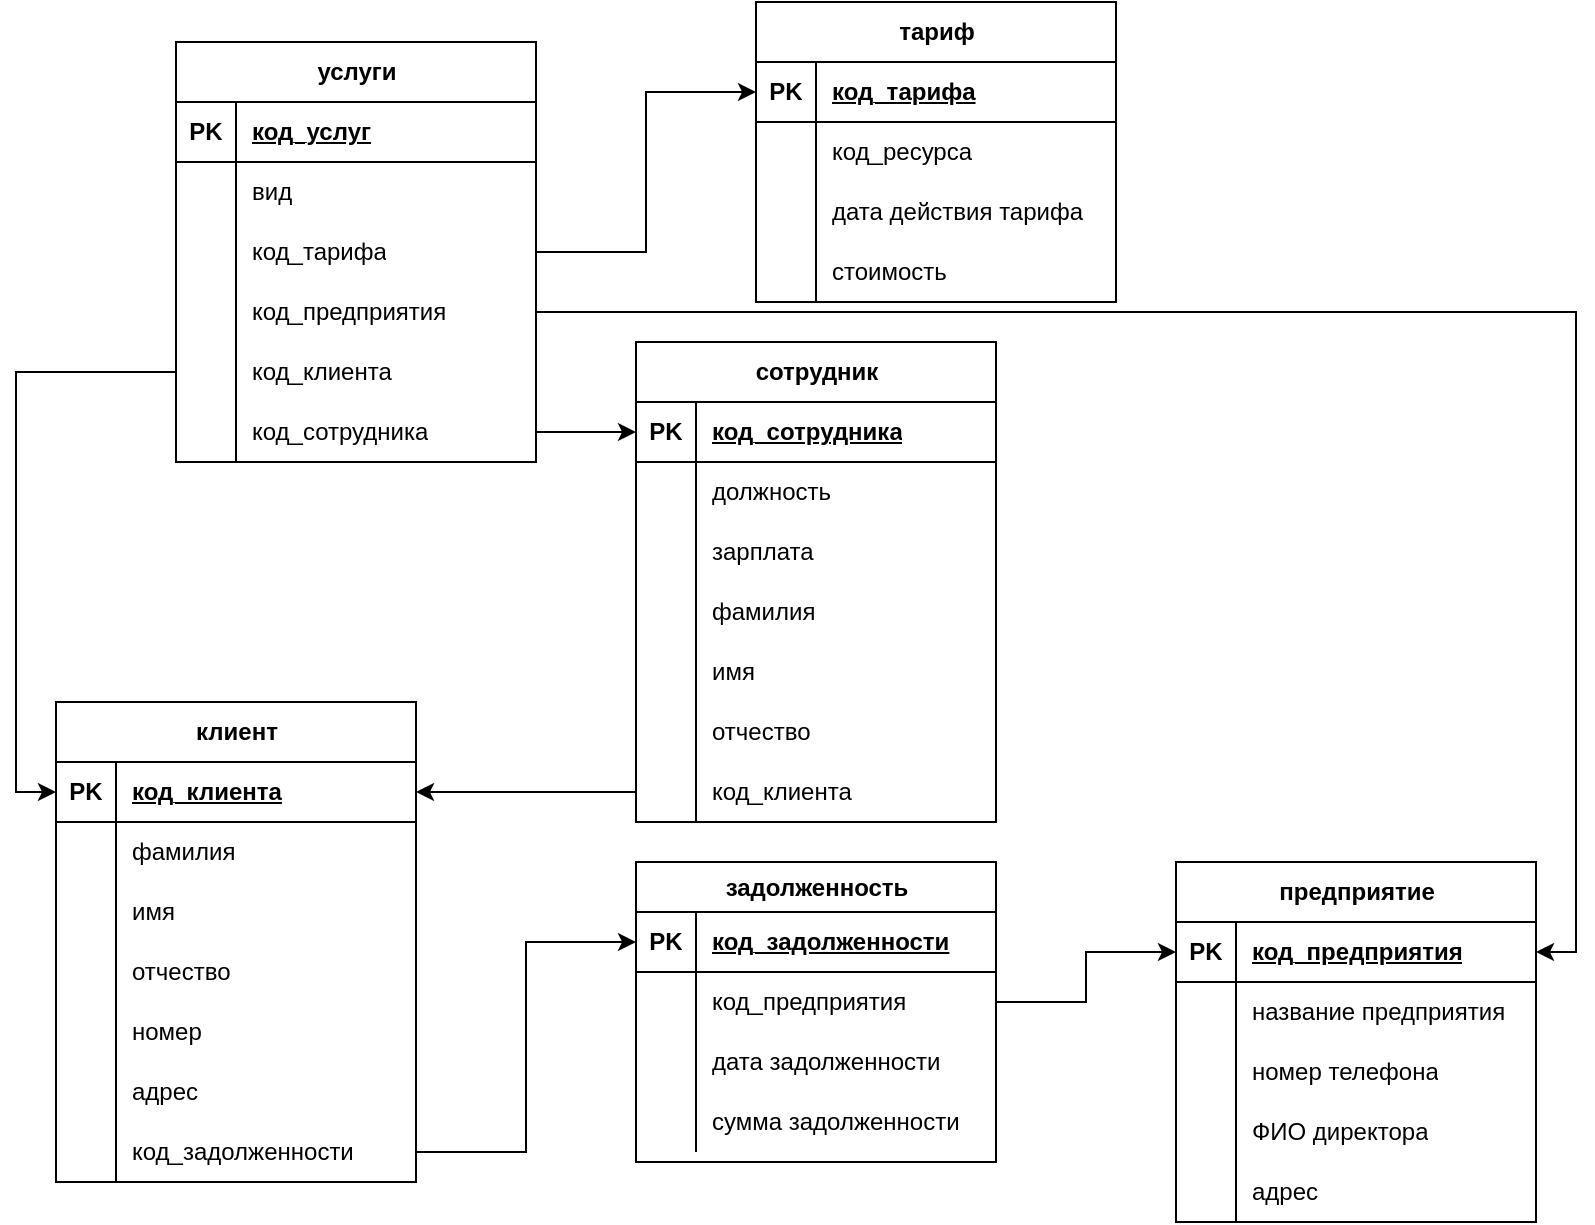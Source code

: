 <mxfile version="23.1.1" type="device" pages="2">
  <diagram name="ER-диаграмма" id="CKtzgUIxhCTIP_cWhX32">
    <mxGraphModel dx="2261" dy="793" grid="1" gridSize="10" guides="1" tooltips="1" connect="1" arrows="1" fold="1" page="1" pageScale="1" pageWidth="827" pageHeight="1169" math="0" shadow="0">
      <root>
        <mxCell id="0" />
        <mxCell id="1" parent="0" />
        <mxCell id="JgZZFHzq1Q2tWZdcEwPt-1" value="клиент" style="shape=table;startSize=30;container=1;collapsible=1;childLayout=tableLayout;fixedRows=1;rowLines=0;fontStyle=1;align=center;resizeLast=1;html=1;" parent="1" vertex="1">
          <mxGeometry x="-370" y="380" width="180" height="240" as="geometry" />
        </mxCell>
        <mxCell id="JgZZFHzq1Q2tWZdcEwPt-2" value="" style="shape=tableRow;horizontal=0;startSize=0;swimlaneHead=0;swimlaneBody=0;fillColor=none;collapsible=0;dropTarget=0;points=[[0,0.5],[1,0.5]];portConstraint=eastwest;top=0;left=0;right=0;bottom=1;" parent="JgZZFHzq1Q2tWZdcEwPt-1" vertex="1">
          <mxGeometry y="30" width="180" height="30" as="geometry" />
        </mxCell>
        <mxCell id="JgZZFHzq1Q2tWZdcEwPt-3" value="PK" style="shape=partialRectangle;connectable=0;fillColor=none;top=0;left=0;bottom=0;right=0;fontStyle=1;overflow=hidden;whiteSpace=wrap;html=1;" parent="JgZZFHzq1Q2tWZdcEwPt-2" vertex="1">
          <mxGeometry width="30" height="30" as="geometry">
            <mxRectangle width="30" height="30" as="alternateBounds" />
          </mxGeometry>
        </mxCell>
        <mxCell id="JgZZFHzq1Q2tWZdcEwPt-4" value="код_клиента" style="shape=partialRectangle;connectable=0;fillColor=none;top=0;left=0;bottom=0;right=0;align=left;spacingLeft=6;fontStyle=5;overflow=hidden;whiteSpace=wrap;html=1;" parent="JgZZFHzq1Q2tWZdcEwPt-2" vertex="1">
          <mxGeometry x="30" width="150" height="30" as="geometry">
            <mxRectangle width="150" height="30" as="alternateBounds" />
          </mxGeometry>
        </mxCell>
        <mxCell id="JgZZFHzq1Q2tWZdcEwPt-5" value="" style="shape=tableRow;horizontal=0;startSize=0;swimlaneHead=0;swimlaneBody=0;fillColor=none;collapsible=0;dropTarget=0;points=[[0,0.5],[1,0.5]];portConstraint=eastwest;top=0;left=0;right=0;bottom=0;" parent="JgZZFHzq1Q2tWZdcEwPt-1" vertex="1">
          <mxGeometry y="60" width="180" height="30" as="geometry" />
        </mxCell>
        <mxCell id="JgZZFHzq1Q2tWZdcEwPt-6" value="" style="shape=partialRectangle;connectable=0;fillColor=none;top=0;left=0;bottom=0;right=0;editable=1;overflow=hidden;whiteSpace=wrap;html=1;" parent="JgZZFHzq1Q2tWZdcEwPt-5" vertex="1">
          <mxGeometry width="30" height="30" as="geometry">
            <mxRectangle width="30" height="30" as="alternateBounds" />
          </mxGeometry>
        </mxCell>
        <mxCell id="JgZZFHzq1Q2tWZdcEwPt-7" value="фамилия" style="shape=partialRectangle;connectable=0;fillColor=none;top=0;left=0;bottom=0;right=0;align=left;spacingLeft=6;overflow=hidden;whiteSpace=wrap;html=1;" parent="JgZZFHzq1Q2tWZdcEwPt-5" vertex="1">
          <mxGeometry x="30" width="150" height="30" as="geometry">
            <mxRectangle width="150" height="30" as="alternateBounds" />
          </mxGeometry>
        </mxCell>
        <mxCell id="JgZZFHzq1Q2tWZdcEwPt-8" value="" style="shape=tableRow;horizontal=0;startSize=0;swimlaneHead=0;swimlaneBody=0;fillColor=none;collapsible=0;dropTarget=0;points=[[0,0.5],[1,0.5]];portConstraint=eastwest;top=0;left=0;right=0;bottom=0;" parent="JgZZFHzq1Q2tWZdcEwPt-1" vertex="1">
          <mxGeometry y="90" width="180" height="30" as="geometry" />
        </mxCell>
        <mxCell id="JgZZFHzq1Q2tWZdcEwPt-9" value="" style="shape=partialRectangle;connectable=0;fillColor=none;top=0;left=0;bottom=0;right=0;editable=1;overflow=hidden;whiteSpace=wrap;html=1;" parent="JgZZFHzq1Q2tWZdcEwPt-8" vertex="1">
          <mxGeometry width="30" height="30" as="geometry">
            <mxRectangle width="30" height="30" as="alternateBounds" />
          </mxGeometry>
        </mxCell>
        <mxCell id="JgZZFHzq1Q2tWZdcEwPt-10" value="имя" style="shape=partialRectangle;connectable=0;fillColor=none;top=0;left=0;bottom=0;right=0;align=left;spacingLeft=6;overflow=hidden;whiteSpace=wrap;html=1;" parent="JgZZFHzq1Q2tWZdcEwPt-8" vertex="1">
          <mxGeometry x="30" width="150" height="30" as="geometry">
            <mxRectangle width="150" height="30" as="alternateBounds" />
          </mxGeometry>
        </mxCell>
        <mxCell id="JgZZFHzq1Q2tWZdcEwPt-11" value="" style="shape=tableRow;horizontal=0;startSize=0;swimlaneHead=0;swimlaneBody=0;fillColor=none;collapsible=0;dropTarget=0;points=[[0,0.5],[1,0.5]];portConstraint=eastwest;top=0;left=0;right=0;bottom=0;" parent="JgZZFHzq1Q2tWZdcEwPt-1" vertex="1">
          <mxGeometry y="120" width="180" height="30" as="geometry" />
        </mxCell>
        <mxCell id="JgZZFHzq1Q2tWZdcEwPt-12" value="" style="shape=partialRectangle;connectable=0;fillColor=none;top=0;left=0;bottom=0;right=0;editable=1;overflow=hidden;whiteSpace=wrap;html=1;" parent="JgZZFHzq1Q2tWZdcEwPt-11" vertex="1">
          <mxGeometry width="30" height="30" as="geometry">
            <mxRectangle width="30" height="30" as="alternateBounds" />
          </mxGeometry>
        </mxCell>
        <mxCell id="JgZZFHzq1Q2tWZdcEwPt-13" value="отчество" style="shape=partialRectangle;connectable=0;fillColor=none;top=0;left=0;bottom=0;right=0;align=left;spacingLeft=6;overflow=hidden;whiteSpace=wrap;html=1;" parent="JgZZFHzq1Q2tWZdcEwPt-11" vertex="1">
          <mxGeometry x="30" width="150" height="30" as="geometry">
            <mxRectangle width="150" height="30" as="alternateBounds" />
          </mxGeometry>
        </mxCell>
        <mxCell id="JgZZFHzq1Q2tWZdcEwPt-14" value="" style="shape=tableRow;horizontal=0;startSize=0;swimlaneHead=0;swimlaneBody=0;fillColor=none;collapsible=0;dropTarget=0;points=[[0,0.5],[1,0.5]];portConstraint=eastwest;top=0;left=0;right=0;bottom=0;" parent="JgZZFHzq1Q2tWZdcEwPt-1" vertex="1">
          <mxGeometry y="150" width="180" height="30" as="geometry" />
        </mxCell>
        <mxCell id="JgZZFHzq1Q2tWZdcEwPt-15" value="" style="shape=partialRectangle;connectable=0;fillColor=none;top=0;left=0;bottom=0;right=0;editable=1;overflow=hidden;whiteSpace=wrap;html=1;" parent="JgZZFHzq1Q2tWZdcEwPt-14" vertex="1">
          <mxGeometry width="30" height="30" as="geometry">
            <mxRectangle width="30" height="30" as="alternateBounds" />
          </mxGeometry>
        </mxCell>
        <mxCell id="JgZZFHzq1Q2tWZdcEwPt-16" value="номер" style="shape=partialRectangle;connectable=0;fillColor=none;top=0;left=0;bottom=0;right=0;align=left;spacingLeft=6;overflow=hidden;whiteSpace=wrap;html=1;" parent="JgZZFHzq1Q2tWZdcEwPt-14" vertex="1">
          <mxGeometry x="30" width="150" height="30" as="geometry">
            <mxRectangle width="150" height="30" as="alternateBounds" />
          </mxGeometry>
        </mxCell>
        <mxCell id="JgZZFHzq1Q2tWZdcEwPt-17" value="" style="shape=tableRow;horizontal=0;startSize=0;swimlaneHead=0;swimlaneBody=0;fillColor=none;collapsible=0;dropTarget=0;points=[[0,0.5],[1,0.5]];portConstraint=eastwest;top=0;left=0;right=0;bottom=0;" parent="JgZZFHzq1Q2tWZdcEwPt-1" vertex="1">
          <mxGeometry y="180" width="180" height="30" as="geometry" />
        </mxCell>
        <mxCell id="JgZZFHzq1Q2tWZdcEwPt-18" value="" style="shape=partialRectangle;connectable=0;fillColor=none;top=0;left=0;bottom=0;right=0;editable=1;overflow=hidden;whiteSpace=wrap;html=1;" parent="JgZZFHzq1Q2tWZdcEwPt-17" vertex="1">
          <mxGeometry width="30" height="30" as="geometry">
            <mxRectangle width="30" height="30" as="alternateBounds" />
          </mxGeometry>
        </mxCell>
        <mxCell id="JgZZFHzq1Q2tWZdcEwPt-19" value="адрес" style="shape=partialRectangle;connectable=0;fillColor=none;top=0;left=0;bottom=0;right=0;align=left;spacingLeft=6;overflow=hidden;whiteSpace=wrap;html=1;" parent="JgZZFHzq1Q2tWZdcEwPt-17" vertex="1">
          <mxGeometry x="30" width="150" height="30" as="geometry">
            <mxRectangle width="150" height="30" as="alternateBounds" />
          </mxGeometry>
        </mxCell>
        <mxCell id="JgZZFHzq1Q2tWZdcEwPt-166" value="" style="shape=tableRow;horizontal=0;startSize=0;swimlaneHead=0;swimlaneBody=0;fillColor=none;collapsible=0;dropTarget=0;points=[[0,0.5],[1,0.5]];portConstraint=eastwest;top=0;left=0;right=0;bottom=0;" parent="JgZZFHzq1Q2tWZdcEwPt-1" vertex="1">
          <mxGeometry y="210" width="180" height="30" as="geometry" />
        </mxCell>
        <mxCell id="JgZZFHzq1Q2tWZdcEwPt-167" value="" style="shape=partialRectangle;connectable=0;fillColor=none;top=0;left=0;bottom=0;right=0;editable=1;overflow=hidden;whiteSpace=wrap;html=1;" parent="JgZZFHzq1Q2tWZdcEwPt-166" vertex="1">
          <mxGeometry width="30" height="30" as="geometry">
            <mxRectangle width="30" height="30" as="alternateBounds" />
          </mxGeometry>
        </mxCell>
        <mxCell id="JgZZFHzq1Q2tWZdcEwPt-168" value="код_задолженности" style="shape=partialRectangle;connectable=0;fillColor=none;top=0;left=0;bottom=0;right=0;align=left;spacingLeft=6;overflow=hidden;whiteSpace=wrap;html=1;" parent="JgZZFHzq1Q2tWZdcEwPt-166" vertex="1">
          <mxGeometry x="30" width="150" height="30" as="geometry">
            <mxRectangle width="150" height="30" as="alternateBounds" />
          </mxGeometry>
        </mxCell>
        <mxCell id="JgZZFHzq1Q2tWZdcEwPt-23" value="сотрудник" style="shape=table;startSize=30;container=1;collapsible=1;childLayout=tableLayout;fixedRows=1;rowLines=0;fontStyle=1;align=center;resizeLast=1;html=1;" parent="1" vertex="1">
          <mxGeometry x="-80" y="200" width="180" height="240" as="geometry" />
        </mxCell>
        <mxCell id="JgZZFHzq1Q2tWZdcEwPt-24" value="" style="shape=tableRow;horizontal=0;startSize=0;swimlaneHead=0;swimlaneBody=0;fillColor=none;collapsible=0;dropTarget=0;points=[[0,0.5],[1,0.5]];portConstraint=eastwest;top=0;left=0;right=0;bottom=1;" parent="JgZZFHzq1Q2tWZdcEwPt-23" vertex="1">
          <mxGeometry y="30" width="180" height="30" as="geometry" />
        </mxCell>
        <mxCell id="JgZZFHzq1Q2tWZdcEwPt-25" value="PK" style="shape=partialRectangle;connectable=0;fillColor=none;top=0;left=0;bottom=0;right=0;fontStyle=1;overflow=hidden;whiteSpace=wrap;html=1;" parent="JgZZFHzq1Q2tWZdcEwPt-24" vertex="1">
          <mxGeometry width="30" height="30" as="geometry">
            <mxRectangle width="30" height="30" as="alternateBounds" />
          </mxGeometry>
        </mxCell>
        <mxCell id="JgZZFHzq1Q2tWZdcEwPt-26" value="код_сотрудника" style="shape=partialRectangle;connectable=0;fillColor=none;top=0;left=0;bottom=0;right=0;align=left;spacingLeft=6;fontStyle=5;overflow=hidden;whiteSpace=wrap;html=1;" parent="JgZZFHzq1Q2tWZdcEwPt-24" vertex="1">
          <mxGeometry x="30" width="150" height="30" as="geometry">
            <mxRectangle width="150" height="30" as="alternateBounds" />
          </mxGeometry>
        </mxCell>
        <mxCell id="JgZZFHzq1Q2tWZdcEwPt-27" value="" style="shape=tableRow;horizontal=0;startSize=0;swimlaneHead=0;swimlaneBody=0;fillColor=none;collapsible=0;dropTarget=0;points=[[0,0.5],[1,0.5]];portConstraint=eastwest;top=0;left=0;right=0;bottom=0;" parent="JgZZFHzq1Q2tWZdcEwPt-23" vertex="1">
          <mxGeometry y="60" width="180" height="30" as="geometry" />
        </mxCell>
        <mxCell id="JgZZFHzq1Q2tWZdcEwPt-28" value="" style="shape=partialRectangle;connectable=0;fillColor=none;top=0;left=0;bottom=0;right=0;editable=1;overflow=hidden;whiteSpace=wrap;html=1;" parent="JgZZFHzq1Q2tWZdcEwPt-27" vertex="1">
          <mxGeometry width="30" height="30" as="geometry">
            <mxRectangle width="30" height="30" as="alternateBounds" />
          </mxGeometry>
        </mxCell>
        <mxCell id="JgZZFHzq1Q2tWZdcEwPt-29" value="должность" style="shape=partialRectangle;connectable=0;fillColor=none;top=0;left=0;bottom=0;right=0;align=left;spacingLeft=6;overflow=hidden;whiteSpace=wrap;html=1;" parent="JgZZFHzq1Q2tWZdcEwPt-27" vertex="1">
          <mxGeometry x="30" width="150" height="30" as="geometry">
            <mxRectangle width="150" height="30" as="alternateBounds" />
          </mxGeometry>
        </mxCell>
        <mxCell id="JgZZFHzq1Q2tWZdcEwPt-30" value="" style="shape=tableRow;horizontal=0;startSize=0;swimlaneHead=0;swimlaneBody=0;fillColor=none;collapsible=0;dropTarget=0;points=[[0,0.5],[1,0.5]];portConstraint=eastwest;top=0;left=0;right=0;bottom=0;" parent="JgZZFHzq1Q2tWZdcEwPt-23" vertex="1">
          <mxGeometry y="90" width="180" height="30" as="geometry" />
        </mxCell>
        <mxCell id="JgZZFHzq1Q2tWZdcEwPt-31" value="" style="shape=partialRectangle;connectable=0;fillColor=none;top=0;left=0;bottom=0;right=0;editable=1;overflow=hidden;whiteSpace=wrap;html=1;" parent="JgZZFHzq1Q2tWZdcEwPt-30" vertex="1">
          <mxGeometry width="30" height="30" as="geometry">
            <mxRectangle width="30" height="30" as="alternateBounds" />
          </mxGeometry>
        </mxCell>
        <mxCell id="JgZZFHzq1Q2tWZdcEwPt-32" value="зарплата" style="shape=partialRectangle;connectable=0;fillColor=none;top=0;left=0;bottom=0;right=0;align=left;spacingLeft=6;overflow=hidden;whiteSpace=wrap;html=1;" parent="JgZZFHzq1Q2tWZdcEwPt-30" vertex="1">
          <mxGeometry x="30" width="150" height="30" as="geometry">
            <mxRectangle width="150" height="30" as="alternateBounds" />
          </mxGeometry>
        </mxCell>
        <mxCell id="JgZZFHzq1Q2tWZdcEwPt-33" value="" style="shape=tableRow;horizontal=0;startSize=0;swimlaneHead=0;swimlaneBody=0;fillColor=none;collapsible=0;dropTarget=0;points=[[0,0.5],[1,0.5]];portConstraint=eastwest;top=0;left=0;right=0;bottom=0;" parent="JgZZFHzq1Q2tWZdcEwPt-23" vertex="1">
          <mxGeometry y="120" width="180" height="30" as="geometry" />
        </mxCell>
        <mxCell id="JgZZFHzq1Q2tWZdcEwPt-34" value="" style="shape=partialRectangle;connectable=0;fillColor=none;top=0;left=0;bottom=0;right=0;editable=1;overflow=hidden;whiteSpace=wrap;html=1;" parent="JgZZFHzq1Q2tWZdcEwPt-33" vertex="1">
          <mxGeometry width="30" height="30" as="geometry">
            <mxRectangle width="30" height="30" as="alternateBounds" />
          </mxGeometry>
        </mxCell>
        <mxCell id="JgZZFHzq1Q2tWZdcEwPt-35" value="фамилия" style="shape=partialRectangle;connectable=0;fillColor=none;top=0;left=0;bottom=0;right=0;align=left;spacingLeft=6;overflow=hidden;whiteSpace=wrap;html=1;" parent="JgZZFHzq1Q2tWZdcEwPt-33" vertex="1">
          <mxGeometry x="30" width="150" height="30" as="geometry">
            <mxRectangle width="150" height="30" as="alternateBounds" />
          </mxGeometry>
        </mxCell>
        <mxCell id="JgZZFHzq1Q2tWZdcEwPt-36" value="" style="shape=tableRow;horizontal=0;startSize=0;swimlaneHead=0;swimlaneBody=0;fillColor=none;collapsible=0;dropTarget=0;points=[[0,0.5],[1,0.5]];portConstraint=eastwest;top=0;left=0;right=0;bottom=0;" parent="JgZZFHzq1Q2tWZdcEwPt-23" vertex="1">
          <mxGeometry y="150" width="180" height="30" as="geometry" />
        </mxCell>
        <mxCell id="JgZZFHzq1Q2tWZdcEwPt-37" value="" style="shape=partialRectangle;connectable=0;fillColor=none;top=0;left=0;bottom=0;right=0;editable=1;overflow=hidden;whiteSpace=wrap;html=1;" parent="JgZZFHzq1Q2tWZdcEwPt-36" vertex="1">
          <mxGeometry width="30" height="30" as="geometry">
            <mxRectangle width="30" height="30" as="alternateBounds" />
          </mxGeometry>
        </mxCell>
        <mxCell id="JgZZFHzq1Q2tWZdcEwPt-38" value="имя" style="shape=partialRectangle;connectable=0;fillColor=none;top=0;left=0;bottom=0;right=0;align=left;spacingLeft=6;overflow=hidden;whiteSpace=wrap;html=1;" parent="JgZZFHzq1Q2tWZdcEwPt-36" vertex="1">
          <mxGeometry x="30" width="150" height="30" as="geometry">
            <mxRectangle width="150" height="30" as="alternateBounds" />
          </mxGeometry>
        </mxCell>
        <mxCell id="JgZZFHzq1Q2tWZdcEwPt-39" value="" style="shape=tableRow;horizontal=0;startSize=0;swimlaneHead=0;swimlaneBody=0;fillColor=none;collapsible=0;dropTarget=0;points=[[0,0.5],[1,0.5]];portConstraint=eastwest;top=0;left=0;right=0;bottom=0;" parent="JgZZFHzq1Q2tWZdcEwPt-23" vertex="1">
          <mxGeometry y="180" width="180" height="30" as="geometry" />
        </mxCell>
        <mxCell id="JgZZFHzq1Q2tWZdcEwPt-40" value="" style="shape=partialRectangle;connectable=0;fillColor=none;top=0;left=0;bottom=0;right=0;editable=1;overflow=hidden;whiteSpace=wrap;html=1;" parent="JgZZFHzq1Q2tWZdcEwPt-39" vertex="1">
          <mxGeometry width="30" height="30" as="geometry">
            <mxRectangle width="30" height="30" as="alternateBounds" />
          </mxGeometry>
        </mxCell>
        <mxCell id="JgZZFHzq1Q2tWZdcEwPt-41" value="отчество" style="shape=partialRectangle;connectable=0;fillColor=none;top=0;left=0;bottom=0;right=0;align=left;spacingLeft=6;overflow=hidden;whiteSpace=wrap;html=1;" parent="JgZZFHzq1Q2tWZdcEwPt-39" vertex="1">
          <mxGeometry x="30" width="150" height="30" as="geometry">
            <mxRectangle width="150" height="30" as="alternateBounds" />
          </mxGeometry>
        </mxCell>
        <mxCell id="JgZZFHzq1Q2tWZdcEwPt-42" value="" style="shape=tableRow;horizontal=0;startSize=0;swimlaneHead=0;swimlaneBody=0;fillColor=none;collapsible=0;dropTarget=0;points=[[0,0.5],[1,0.5]];portConstraint=eastwest;top=0;left=0;right=0;bottom=0;" parent="JgZZFHzq1Q2tWZdcEwPt-23" vertex="1">
          <mxGeometry y="210" width="180" height="30" as="geometry" />
        </mxCell>
        <mxCell id="JgZZFHzq1Q2tWZdcEwPt-43" value="" style="shape=partialRectangle;connectable=0;fillColor=none;top=0;left=0;bottom=0;right=0;editable=1;overflow=hidden;whiteSpace=wrap;html=1;" parent="JgZZFHzq1Q2tWZdcEwPt-42" vertex="1">
          <mxGeometry width="30" height="30" as="geometry">
            <mxRectangle width="30" height="30" as="alternateBounds" />
          </mxGeometry>
        </mxCell>
        <mxCell id="JgZZFHzq1Q2tWZdcEwPt-44" value="код_клиента" style="shape=partialRectangle;connectable=0;fillColor=none;top=0;left=0;bottom=0;right=0;align=left;spacingLeft=6;overflow=hidden;whiteSpace=wrap;html=1;" parent="JgZZFHzq1Q2tWZdcEwPt-42" vertex="1">
          <mxGeometry x="30" width="150" height="30" as="geometry">
            <mxRectangle width="150" height="30" as="alternateBounds" />
          </mxGeometry>
        </mxCell>
        <mxCell id="JgZZFHzq1Q2tWZdcEwPt-74" value="задолженность" style="shape=table;startSize=25;container=1;collapsible=1;childLayout=tableLayout;fixedRows=1;rowLines=0;fontStyle=1;align=center;resizeLast=1;html=1;" parent="1" vertex="1">
          <mxGeometry x="-80" y="460" width="180" height="150" as="geometry" />
        </mxCell>
        <mxCell id="JgZZFHzq1Q2tWZdcEwPt-75" value="" style="shape=tableRow;horizontal=0;startSize=0;swimlaneHead=0;swimlaneBody=0;fillColor=none;collapsible=0;dropTarget=0;points=[[0,0.5],[1,0.5]];portConstraint=eastwest;top=0;left=0;right=0;bottom=1;" parent="JgZZFHzq1Q2tWZdcEwPt-74" vertex="1">
          <mxGeometry y="25" width="180" height="30" as="geometry" />
        </mxCell>
        <mxCell id="JgZZFHzq1Q2tWZdcEwPt-76" value="PK" style="shape=partialRectangle;connectable=0;fillColor=none;top=0;left=0;bottom=0;right=0;fontStyle=1;overflow=hidden;whiteSpace=wrap;html=1;" parent="JgZZFHzq1Q2tWZdcEwPt-75" vertex="1">
          <mxGeometry width="30" height="30" as="geometry">
            <mxRectangle width="30" height="30" as="alternateBounds" />
          </mxGeometry>
        </mxCell>
        <mxCell id="JgZZFHzq1Q2tWZdcEwPt-77" value="код_задолженности" style="shape=partialRectangle;connectable=0;fillColor=none;top=0;left=0;bottom=0;right=0;align=left;spacingLeft=6;fontStyle=5;overflow=hidden;whiteSpace=wrap;html=1;" parent="JgZZFHzq1Q2tWZdcEwPt-75" vertex="1">
          <mxGeometry x="30" width="150" height="30" as="geometry">
            <mxRectangle width="150" height="30" as="alternateBounds" />
          </mxGeometry>
        </mxCell>
        <mxCell id="JgZZFHzq1Q2tWZdcEwPt-78" value="" style="shape=tableRow;horizontal=0;startSize=0;swimlaneHead=0;swimlaneBody=0;fillColor=none;collapsible=0;dropTarget=0;points=[[0,0.5],[1,0.5]];portConstraint=eastwest;top=0;left=0;right=0;bottom=0;" parent="JgZZFHzq1Q2tWZdcEwPt-74" vertex="1">
          <mxGeometry y="55" width="180" height="30" as="geometry" />
        </mxCell>
        <mxCell id="JgZZFHzq1Q2tWZdcEwPt-79" value="" style="shape=partialRectangle;connectable=0;fillColor=none;top=0;left=0;bottom=0;right=0;editable=1;overflow=hidden;whiteSpace=wrap;html=1;" parent="JgZZFHzq1Q2tWZdcEwPt-78" vertex="1">
          <mxGeometry width="30" height="30" as="geometry">
            <mxRectangle width="30" height="30" as="alternateBounds" />
          </mxGeometry>
        </mxCell>
        <mxCell id="JgZZFHzq1Q2tWZdcEwPt-80" value="код_предприятия" style="shape=partialRectangle;connectable=0;fillColor=none;top=0;left=0;bottom=0;right=0;align=left;spacingLeft=6;overflow=hidden;whiteSpace=wrap;html=1;" parent="JgZZFHzq1Q2tWZdcEwPt-78" vertex="1">
          <mxGeometry x="30" width="150" height="30" as="geometry">
            <mxRectangle width="150" height="30" as="alternateBounds" />
          </mxGeometry>
        </mxCell>
        <mxCell id="JgZZFHzq1Q2tWZdcEwPt-81" value="" style="shape=tableRow;horizontal=0;startSize=0;swimlaneHead=0;swimlaneBody=0;fillColor=none;collapsible=0;dropTarget=0;points=[[0,0.5],[1,0.5]];portConstraint=eastwest;top=0;left=0;right=0;bottom=0;" parent="JgZZFHzq1Q2tWZdcEwPt-74" vertex="1">
          <mxGeometry y="85" width="180" height="30" as="geometry" />
        </mxCell>
        <mxCell id="JgZZFHzq1Q2tWZdcEwPt-82" value="" style="shape=partialRectangle;connectable=0;fillColor=none;top=0;left=0;bottom=0;right=0;editable=1;overflow=hidden;whiteSpace=wrap;html=1;" parent="JgZZFHzq1Q2tWZdcEwPt-81" vertex="1">
          <mxGeometry width="30" height="30" as="geometry">
            <mxRectangle width="30" height="30" as="alternateBounds" />
          </mxGeometry>
        </mxCell>
        <mxCell id="JgZZFHzq1Q2tWZdcEwPt-83" value="дата задолженности" style="shape=partialRectangle;connectable=0;fillColor=none;top=0;left=0;bottom=0;right=0;align=left;spacingLeft=6;overflow=hidden;whiteSpace=wrap;html=1;" parent="JgZZFHzq1Q2tWZdcEwPt-81" vertex="1">
          <mxGeometry x="30" width="150" height="30" as="geometry">
            <mxRectangle width="150" height="30" as="alternateBounds" />
          </mxGeometry>
        </mxCell>
        <mxCell id="JgZZFHzq1Q2tWZdcEwPt-84" value="" style="shape=tableRow;horizontal=0;startSize=0;swimlaneHead=0;swimlaneBody=0;fillColor=none;collapsible=0;dropTarget=0;points=[[0,0.5],[1,0.5]];portConstraint=eastwest;top=0;left=0;right=0;bottom=0;" parent="JgZZFHzq1Q2tWZdcEwPt-74" vertex="1">
          <mxGeometry y="115" width="180" height="30" as="geometry" />
        </mxCell>
        <mxCell id="JgZZFHzq1Q2tWZdcEwPt-85" value="" style="shape=partialRectangle;connectable=0;fillColor=none;top=0;left=0;bottom=0;right=0;editable=1;overflow=hidden;whiteSpace=wrap;html=1;" parent="JgZZFHzq1Q2tWZdcEwPt-84" vertex="1">
          <mxGeometry width="30" height="30" as="geometry">
            <mxRectangle width="30" height="30" as="alternateBounds" />
          </mxGeometry>
        </mxCell>
        <mxCell id="JgZZFHzq1Q2tWZdcEwPt-86" value="сумма задолженности" style="shape=partialRectangle;connectable=0;fillColor=none;top=0;left=0;bottom=0;right=0;align=left;spacingLeft=6;overflow=hidden;whiteSpace=wrap;html=1;" parent="JgZZFHzq1Q2tWZdcEwPt-84" vertex="1">
          <mxGeometry x="30" width="150" height="30" as="geometry">
            <mxRectangle width="150" height="30" as="alternateBounds" />
          </mxGeometry>
        </mxCell>
        <mxCell id="JgZZFHzq1Q2tWZdcEwPt-87" value="предприятие" style="shape=table;startSize=30;container=1;collapsible=1;childLayout=tableLayout;fixedRows=1;rowLines=0;fontStyle=1;align=center;resizeLast=1;html=1;" parent="1" vertex="1">
          <mxGeometry x="190" y="460" width="180" height="180" as="geometry" />
        </mxCell>
        <mxCell id="JgZZFHzq1Q2tWZdcEwPt-88" value="" style="shape=tableRow;horizontal=0;startSize=0;swimlaneHead=0;swimlaneBody=0;fillColor=none;collapsible=0;dropTarget=0;points=[[0,0.5],[1,0.5]];portConstraint=eastwest;top=0;left=0;right=0;bottom=1;" parent="JgZZFHzq1Q2tWZdcEwPt-87" vertex="1">
          <mxGeometry y="30" width="180" height="30" as="geometry" />
        </mxCell>
        <mxCell id="JgZZFHzq1Q2tWZdcEwPt-89" value="PK" style="shape=partialRectangle;connectable=0;fillColor=none;top=0;left=0;bottom=0;right=0;fontStyle=1;overflow=hidden;whiteSpace=wrap;html=1;" parent="JgZZFHzq1Q2tWZdcEwPt-88" vertex="1">
          <mxGeometry width="30" height="30" as="geometry">
            <mxRectangle width="30" height="30" as="alternateBounds" />
          </mxGeometry>
        </mxCell>
        <mxCell id="JgZZFHzq1Q2tWZdcEwPt-90" value="код_предприятия" style="shape=partialRectangle;connectable=0;fillColor=none;top=0;left=0;bottom=0;right=0;align=left;spacingLeft=6;fontStyle=5;overflow=hidden;whiteSpace=wrap;html=1;" parent="JgZZFHzq1Q2tWZdcEwPt-88" vertex="1">
          <mxGeometry x="30" width="150" height="30" as="geometry">
            <mxRectangle width="150" height="30" as="alternateBounds" />
          </mxGeometry>
        </mxCell>
        <mxCell id="JgZZFHzq1Q2tWZdcEwPt-91" value="" style="shape=tableRow;horizontal=0;startSize=0;swimlaneHead=0;swimlaneBody=0;fillColor=none;collapsible=0;dropTarget=0;points=[[0,0.5],[1,0.5]];portConstraint=eastwest;top=0;left=0;right=0;bottom=0;" parent="JgZZFHzq1Q2tWZdcEwPt-87" vertex="1">
          <mxGeometry y="60" width="180" height="30" as="geometry" />
        </mxCell>
        <mxCell id="JgZZFHzq1Q2tWZdcEwPt-92" value="" style="shape=partialRectangle;connectable=0;fillColor=none;top=0;left=0;bottom=0;right=0;editable=1;overflow=hidden;whiteSpace=wrap;html=1;" parent="JgZZFHzq1Q2tWZdcEwPt-91" vertex="1">
          <mxGeometry width="30" height="30" as="geometry">
            <mxRectangle width="30" height="30" as="alternateBounds" />
          </mxGeometry>
        </mxCell>
        <mxCell id="JgZZFHzq1Q2tWZdcEwPt-93" value="название предприятия" style="shape=partialRectangle;connectable=0;fillColor=none;top=0;left=0;bottom=0;right=0;align=left;spacingLeft=6;overflow=hidden;whiteSpace=wrap;html=1;" parent="JgZZFHzq1Q2tWZdcEwPt-91" vertex="1">
          <mxGeometry x="30" width="150" height="30" as="geometry">
            <mxRectangle width="150" height="30" as="alternateBounds" />
          </mxGeometry>
        </mxCell>
        <mxCell id="JgZZFHzq1Q2tWZdcEwPt-94" value="" style="shape=tableRow;horizontal=0;startSize=0;swimlaneHead=0;swimlaneBody=0;fillColor=none;collapsible=0;dropTarget=0;points=[[0,0.5],[1,0.5]];portConstraint=eastwest;top=0;left=0;right=0;bottom=0;" parent="JgZZFHzq1Q2tWZdcEwPt-87" vertex="1">
          <mxGeometry y="90" width="180" height="30" as="geometry" />
        </mxCell>
        <mxCell id="JgZZFHzq1Q2tWZdcEwPt-95" value="" style="shape=partialRectangle;connectable=0;fillColor=none;top=0;left=0;bottom=0;right=0;editable=1;overflow=hidden;whiteSpace=wrap;html=1;" parent="JgZZFHzq1Q2tWZdcEwPt-94" vertex="1">
          <mxGeometry width="30" height="30" as="geometry">
            <mxRectangle width="30" height="30" as="alternateBounds" />
          </mxGeometry>
        </mxCell>
        <mxCell id="JgZZFHzq1Q2tWZdcEwPt-96" value="номер телефона" style="shape=partialRectangle;connectable=0;fillColor=none;top=0;left=0;bottom=0;right=0;align=left;spacingLeft=6;overflow=hidden;whiteSpace=wrap;html=1;" parent="JgZZFHzq1Q2tWZdcEwPt-94" vertex="1">
          <mxGeometry x="30" width="150" height="30" as="geometry">
            <mxRectangle width="150" height="30" as="alternateBounds" />
          </mxGeometry>
        </mxCell>
        <mxCell id="JgZZFHzq1Q2tWZdcEwPt-97" value="" style="shape=tableRow;horizontal=0;startSize=0;swimlaneHead=0;swimlaneBody=0;fillColor=none;collapsible=0;dropTarget=0;points=[[0,0.5],[1,0.5]];portConstraint=eastwest;top=0;left=0;right=0;bottom=0;" parent="JgZZFHzq1Q2tWZdcEwPt-87" vertex="1">
          <mxGeometry y="120" width="180" height="30" as="geometry" />
        </mxCell>
        <mxCell id="JgZZFHzq1Q2tWZdcEwPt-98" value="" style="shape=partialRectangle;connectable=0;fillColor=none;top=0;left=0;bottom=0;right=0;editable=1;overflow=hidden;whiteSpace=wrap;html=1;" parent="JgZZFHzq1Q2tWZdcEwPt-97" vertex="1">
          <mxGeometry width="30" height="30" as="geometry">
            <mxRectangle width="30" height="30" as="alternateBounds" />
          </mxGeometry>
        </mxCell>
        <mxCell id="JgZZFHzq1Q2tWZdcEwPt-99" value="ФИО директора" style="shape=partialRectangle;connectable=0;fillColor=none;top=0;left=0;bottom=0;right=0;align=left;spacingLeft=6;overflow=hidden;whiteSpace=wrap;html=1;" parent="JgZZFHzq1Q2tWZdcEwPt-97" vertex="1">
          <mxGeometry x="30" width="150" height="30" as="geometry">
            <mxRectangle width="150" height="30" as="alternateBounds" />
          </mxGeometry>
        </mxCell>
        <mxCell id="JgZZFHzq1Q2tWZdcEwPt-100" value="" style="shape=tableRow;horizontal=0;startSize=0;swimlaneHead=0;swimlaneBody=0;fillColor=none;collapsible=0;dropTarget=0;points=[[0,0.5],[1,0.5]];portConstraint=eastwest;top=0;left=0;right=0;bottom=0;" parent="JgZZFHzq1Q2tWZdcEwPt-87" vertex="1">
          <mxGeometry y="150" width="180" height="30" as="geometry" />
        </mxCell>
        <mxCell id="JgZZFHzq1Q2tWZdcEwPt-101" value="" style="shape=partialRectangle;connectable=0;fillColor=none;top=0;left=0;bottom=0;right=0;editable=1;overflow=hidden;whiteSpace=wrap;html=1;" parent="JgZZFHzq1Q2tWZdcEwPt-100" vertex="1">
          <mxGeometry width="30" height="30" as="geometry">
            <mxRectangle width="30" height="30" as="alternateBounds" />
          </mxGeometry>
        </mxCell>
        <mxCell id="JgZZFHzq1Q2tWZdcEwPt-102" value="адрес&amp;nbsp;" style="shape=partialRectangle;connectable=0;fillColor=none;top=0;left=0;bottom=0;right=0;align=left;spacingLeft=6;overflow=hidden;whiteSpace=wrap;html=1;" parent="JgZZFHzq1Q2tWZdcEwPt-100" vertex="1">
          <mxGeometry x="30" width="150" height="30" as="geometry">
            <mxRectangle width="150" height="30" as="alternateBounds" />
          </mxGeometry>
        </mxCell>
        <mxCell id="JgZZFHzq1Q2tWZdcEwPt-105" value="тариф" style="shape=table;startSize=30;container=1;collapsible=1;childLayout=tableLayout;fixedRows=1;rowLines=0;fontStyle=1;align=center;resizeLast=1;html=1;" parent="1" vertex="1">
          <mxGeometry x="-20" y="30" width="180" height="150" as="geometry" />
        </mxCell>
        <mxCell id="JgZZFHzq1Q2tWZdcEwPt-106" value="" style="shape=tableRow;horizontal=0;startSize=0;swimlaneHead=0;swimlaneBody=0;fillColor=none;collapsible=0;dropTarget=0;points=[[0,0.5],[1,0.5]];portConstraint=eastwest;top=0;left=0;right=0;bottom=1;" parent="JgZZFHzq1Q2tWZdcEwPt-105" vertex="1">
          <mxGeometry y="30" width="180" height="30" as="geometry" />
        </mxCell>
        <mxCell id="JgZZFHzq1Q2tWZdcEwPt-107" value="PK" style="shape=partialRectangle;connectable=0;fillColor=none;top=0;left=0;bottom=0;right=0;fontStyle=1;overflow=hidden;whiteSpace=wrap;html=1;" parent="JgZZFHzq1Q2tWZdcEwPt-106" vertex="1">
          <mxGeometry width="30" height="30" as="geometry">
            <mxRectangle width="30" height="30" as="alternateBounds" />
          </mxGeometry>
        </mxCell>
        <mxCell id="JgZZFHzq1Q2tWZdcEwPt-108" value="код_тарифа" style="shape=partialRectangle;connectable=0;fillColor=none;top=0;left=0;bottom=0;right=0;align=left;spacingLeft=6;fontStyle=5;overflow=hidden;whiteSpace=wrap;html=1;" parent="JgZZFHzq1Q2tWZdcEwPt-106" vertex="1">
          <mxGeometry x="30" width="150" height="30" as="geometry">
            <mxRectangle width="150" height="30" as="alternateBounds" />
          </mxGeometry>
        </mxCell>
        <mxCell id="JgZZFHzq1Q2tWZdcEwPt-109" value="" style="shape=tableRow;horizontal=0;startSize=0;swimlaneHead=0;swimlaneBody=0;fillColor=none;collapsible=0;dropTarget=0;points=[[0,0.5],[1,0.5]];portConstraint=eastwest;top=0;left=0;right=0;bottom=0;" parent="JgZZFHzq1Q2tWZdcEwPt-105" vertex="1">
          <mxGeometry y="60" width="180" height="30" as="geometry" />
        </mxCell>
        <mxCell id="JgZZFHzq1Q2tWZdcEwPt-110" value="" style="shape=partialRectangle;connectable=0;fillColor=none;top=0;left=0;bottom=0;right=0;editable=1;overflow=hidden;whiteSpace=wrap;html=1;" parent="JgZZFHzq1Q2tWZdcEwPt-109" vertex="1">
          <mxGeometry width="30" height="30" as="geometry">
            <mxRectangle width="30" height="30" as="alternateBounds" />
          </mxGeometry>
        </mxCell>
        <mxCell id="JgZZFHzq1Q2tWZdcEwPt-111" value="код_ресурса" style="shape=partialRectangle;connectable=0;fillColor=none;top=0;left=0;bottom=0;right=0;align=left;spacingLeft=6;overflow=hidden;whiteSpace=wrap;html=1;" parent="JgZZFHzq1Q2tWZdcEwPt-109" vertex="1">
          <mxGeometry x="30" width="150" height="30" as="geometry">
            <mxRectangle width="150" height="30" as="alternateBounds" />
          </mxGeometry>
        </mxCell>
        <mxCell id="JgZZFHzq1Q2tWZdcEwPt-112" value="" style="shape=tableRow;horizontal=0;startSize=0;swimlaneHead=0;swimlaneBody=0;fillColor=none;collapsible=0;dropTarget=0;points=[[0,0.5],[1,0.5]];portConstraint=eastwest;top=0;left=0;right=0;bottom=0;" parent="JgZZFHzq1Q2tWZdcEwPt-105" vertex="1">
          <mxGeometry y="90" width="180" height="30" as="geometry" />
        </mxCell>
        <mxCell id="JgZZFHzq1Q2tWZdcEwPt-113" value="" style="shape=partialRectangle;connectable=0;fillColor=none;top=0;left=0;bottom=0;right=0;editable=1;overflow=hidden;whiteSpace=wrap;html=1;" parent="JgZZFHzq1Q2tWZdcEwPt-112" vertex="1">
          <mxGeometry width="30" height="30" as="geometry">
            <mxRectangle width="30" height="30" as="alternateBounds" />
          </mxGeometry>
        </mxCell>
        <mxCell id="JgZZFHzq1Q2tWZdcEwPt-114" value="дата действия тарифа" style="shape=partialRectangle;connectable=0;fillColor=none;top=0;left=0;bottom=0;right=0;align=left;spacingLeft=6;overflow=hidden;whiteSpace=wrap;html=1;" parent="JgZZFHzq1Q2tWZdcEwPt-112" vertex="1">
          <mxGeometry x="30" width="150" height="30" as="geometry">
            <mxRectangle width="150" height="30" as="alternateBounds" />
          </mxGeometry>
        </mxCell>
        <mxCell id="JgZZFHzq1Q2tWZdcEwPt-115" value="" style="shape=tableRow;horizontal=0;startSize=0;swimlaneHead=0;swimlaneBody=0;fillColor=none;collapsible=0;dropTarget=0;points=[[0,0.5],[1,0.5]];portConstraint=eastwest;top=0;left=0;right=0;bottom=0;" parent="JgZZFHzq1Q2tWZdcEwPt-105" vertex="1">
          <mxGeometry y="120" width="180" height="30" as="geometry" />
        </mxCell>
        <mxCell id="JgZZFHzq1Q2tWZdcEwPt-116" value="" style="shape=partialRectangle;connectable=0;fillColor=none;top=0;left=0;bottom=0;right=0;editable=1;overflow=hidden;whiteSpace=wrap;html=1;" parent="JgZZFHzq1Q2tWZdcEwPt-115" vertex="1">
          <mxGeometry width="30" height="30" as="geometry">
            <mxRectangle width="30" height="30" as="alternateBounds" />
          </mxGeometry>
        </mxCell>
        <mxCell id="JgZZFHzq1Q2tWZdcEwPt-117" value="стоимость&amp;nbsp;" style="shape=partialRectangle;connectable=0;fillColor=none;top=0;left=0;bottom=0;right=0;align=left;spacingLeft=6;overflow=hidden;whiteSpace=wrap;html=1;" parent="JgZZFHzq1Q2tWZdcEwPt-115" vertex="1">
          <mxGeometry x="30" width="150" height="30" as="geometry">
            <mxRectangle width="150" height="30" as="alternateBounds" />
          </mxGeometry>
        </mxCell>
        <mxCell id="JgZZFHzq1Q2tWZdcEwPt-172" value="услуги" style="shape=table;startSize=30;container=1;collapsible=1;childLayout=tableLayout;fixedRows=1;rowLines=0;fontStyle=1;align=center;resizeLast=1;html=1;" parent="1" vertex="1">
          <mxGeometry x="-310" y="50" width="180" height="210" as="geometry" />
        </mxCell>
        <mxCell id="JgZZFHzq1Q2tWZdcEwPt-173" value="" style="shape=tableRow;horizontal=0;startSize=0;swimlaneHead=0;swimlaneBody=0;fillColor=none;collapsible=0;dropTarget=0;points=[[0,0.5],[1,0.5]];portConstraint=eastwest;top=0;left=0;right=0;bottom=1;" parent="JgZZFHzq1Q2tWZdcEwPt-172" vertex="1">
          <mxGeometry y="30" width="180" height="30" as="geometry" />
        </mxCell>
        <mxCell id="JgZZFHzq1Q2tWZdcEwPt-174" value="PK" style="shape=partialRectangle;connectable=0;fillColor=none;top=0;left=0;bottom=0;right=0;fontStyle=1;overflow=hidden;whiteSpace=wrap;html=1;" parent="JgZZFHzq1Q2tWZdcEwPt-173" vertex="1">
          <mxGeometry width="30" height="30" as="geometry">
            <mxRectangle width="30" height="30" as="alternateBounds" />
          </mxGeometry>
        </mxCell>
        <mxCell id="JgZZFHzq1Q2tWZdcEwPt-175" value="код_услуг" style="shape=partialRectangle;connectable=0;fillColor=none;top=0;left=0;bottom=0;right=0;align=left;spacingLeft=6;fontStyle=5;overflow=hidden;whiteSpace=wrap;html=1;" parent="JgZZFHzq1Q2tWZdcEwPt-173" vertex="1">
          <mxGeometry x="30" width="150" height="30" as="geometry">
            <mxRectangle width="150" height="30" as="alternateBounds" />
          </mxGeometry>
        </mxCell>
        <mxCell id="JgZZFHzq1Q2tWZdcEwPt-176" value="" style="shape=tableRow;horizontal=0;startSize=0;swimlaneHead=0;swimlaneBody=0;fillColor=none;collapsible=0;dropTarget=0;points=[[0,0.5],[1,0.5]];portConstraint=eastwest;top=0;left=0;right=0;bottom=0;" parent="JgZZFHzq1Q2tWZdcEwPt-172" vertex="1">
          <mxGeometry y="60" width="180" height="30" as="geometry" />
        </mxCell>
        <mxCell id="JgZZFHzq1Q2tWZdcEwPt-177" value="" style="shape=partialRectangle;connectable=0;fillColor=none;top=0;left=0;bottom=0;right=0;editable=1;overflow=hidden;whiteSpace=wrap;html=1;" parent="JgZZFHzq1Q2tWZdcEwPt-176" vertex="1">
          <mxGeometry width="30" height="30" as="geometry">
            <mxRectangle width="30" height="30" as="alternateBounds" />
          </mxGeometry>
        </mxCell>
        <mxCell id="JgZZFHzq1Q2tWZdcEwPt-178" value="вид" style="shape=partialRectangle;connectable=0;fillColor=none;top=0;left=0;bottom=0;right=0;align=left;spacingLeft=6;overflow=hidden;whiteSpace=wrap;html=1;" parent="JgZZFHzq1Q2tWZdcEwPt-176" vertex="1">
          <mxGeometry x="30" width="150" height="30" as="geometry">
            <mxRectangle width="150" height="30" as="alternateBounds" />
          </mxGeometry>
        </mxCell>
        <mxCell id="JgZZFHzq1Q2tWZdcEwPt-179" value="" style="shape=tableRow;horizontal=0;startSize=0;swimlaneHead=0;swimlaneBody=0;fillColor=none;collapsible=0;dropTarget=0;points=[[0,0.5],[1,0.5]];portConstraint=eastwest;top=0;left=0;right=0;bottom=0;" parent="JgZZFHzq1Q2tWZdcEwPt-172" vertex="1">
          <mxGeometry y="90" width="180" height="30" as="geometry" />
        </mxCell>
        <mxCell id="JgZZFHzq1Q2tWZdcEwPt-180" value="" style="shape=partialRectangle;connectable=0;fillColor=none;top=0;left=0;bottom=0;right=0;editable=1;overflow=hidden;whiteSpace=wrap;html=1;" parent="JgZZFHzq1Q2tWZdcEwPt-179" vertex="1">
          <mxGeometry width="30" height="30" as="geometry">
            <mxRectangle width="30" height="30" as="alternateBounds" />
          </mxGeometry>
        </mxCell>
        <mxCell id="JgZZFHzq1Q2tWZdcEwPt-181" value="код_тарифа" style="shape=partialRectangle;connectable=0;fillColor=none;top=0;left=0;bottom=0;right=0;align=left;spacingLeft=6;overflow=hidden;whiteSpace=wrap;html=1;" parent="JgZZFHzq1Q2tWZdcEwPt-179" vertex="1">
          <mxGeometry x="30" width="150" height="30" as="geometry">
            <mxRectangle width="150" height="30" as="alternateBounds" />
          </mxGeometry>
        </mxCell>
        <mxCell id="JgZZFHzq1Q2tWZdcEwPt-182" value="" style="shape=tableRow;horizontal=0;startSize=0;swimlaneHead=0;swimlaneBody=0;fillColor=none;collapsible=0;dropTarget=0;points=[[0,0.5],[1,0.5]];portConstraint=eastwest;top=0;left=0;right=0;bottom=0;" parent="JgZZFHzq1Q2tWZdcEwPt-172" vertex="1">
          <mxGeometry y="120" width="180" height="30" as="geometry" />
        </mxCell>
        <mxCell id="JgZZFHzq1Q2tWZdcEwPt-183" value="" style="shape=partialRectangle;connectable=0;fillColor=none;top=0;left=0;bottom=0;right=0;editable=1;overflow=hidden;whiteSpace=wrap;html=1;" parent="JgZZFHzq1Q2tWZdcEwPt-182" vertex="1">
          <mxGeometry width="30" height="30" as="geometry">
            <mxRectangle width="30" height="30" as="alternateBounds" />
          </mxGeometry>
        </mxCell>
        <mxCell id="JgZZFHzq1Q2tWZdcEwPt-184" value="код_предприятия" style="shape=partialRectangle;connectable=0;fillColor=none;top=0;left=0;bottom=0;right=0;align=left;spacingLeft=6;overflow=hidden;whiteSpace=wrap;html=1;" parent="JgZZFHzq1Q2tWZdcEwPt-182" vertex="1">
          <mxGeometry x="30" width="150" height="30" as="geometry">
            <mxRectangle width="150" height="30" as="alternateBounds" />
          </mxGeometry>
        </mxCell>
        <mxCell id="JgZZFHzq1Q2tWZdcEwPt-187" value="" style="shape=tableRow;horizontal=0;startSize=0;swimlaneHead=0;swimlaneBody=0;fillColor=none;collapsible=0;dropTarget=0;points=[[0,0.5],[1,0.5]];portConstraint=eastwest;top=0;left=0;right=0;bottom=0;" parent="JgZZFHzq1Q2tWZdcEwPt-172" vertex="1">
          <mxGeometry y="150" width="180" height="30" as="geometry" />
        </mxCell>
        <mxCell id="JgZZFHzq1Q2tWZdcEwPt-188" value="" style="shape=partialRectangle;connectable=0;fillColor=none;top=0;left=0;bottom=0;right=0;editable=1;overflow=hidden;whiteSpace=wrap;html=1;" parent="JgZZFHzq1Q2tWZdcEwPt-187" vertex="1">
          <mxGeometry width="30" height="30" as="geometry">
            <mxRectangle width="30" height="30" as="alternateBounds" />
          </mxGeometry>
        </mxCell>
        <mxCell id="JgZZFHzq1Q2tWZdcEwPt-189" value="код_клиента" style="shape=partialRectangle;connectable=0;fillColor=none;top=0;left=0;bottom=0;right=0;align=left;spacingLeft=6;overflow=hidden;whiteSpace=wrap;html=1;" parent="JgZZFHzq1Q2tWZdcEwPt-187" vertex="1">
          <mxGeometry x="30" width="150" height="30" as="geometry">
            <mxRectangle width="150" height="30" as="alternateBounds" />
          </mxGeometry>
        </mxCell>
        <mxCell id="iW2nS4ch25uG8xew7SKc-1" value="" style="shape=tableRow;horizontal=0;startSize=0;swimlaneHead=0;swimlaneBody=0;fillColor=none;collapsible=0;dropTarget=0;points=[[0,0.5],[1,0.5]];portConstraint=eastwest;top=0;left=0;right=0;bottom=0;" parent="JgZZFHzq1Q2tWZdcEwPt-172" vertex="1">
          <mxGeometry y="180" width="180" height="30" as="geometry" />
        </mxCell>
        <mxCell id="iW2nS4ch25uG8xew7SKc-2" value="" style="shape=partialRectangle;connectable=0;fillColor=none;top=0;left=0;bottom=0;right=0;editable=1;overflow=hidden;whiteSpace=wrap;html=1;" parent="iW2nS4ch25uG8xew7SKc-1" vertex="1">
          <mxGeometry width="30" height="30" as="geometry">
            <mxRectangle width="30" height="30" as="alternateBounds" />
          </mxGeometry>
        </mxCell>
        <mxCell id="iW2nS4ch25uG8xew7SKc-3" value="код_сотрудника" style="shape=partialRectangle;connectable=0;fillColor=none;top=0;left=0;bottom=0;right=0;align=left;spacingLeft=6;overflow=hidden;whiteSpace=wrap;html=1;" parent="iW2nS4ch25uG8xew7SKc-1" vertex="1">
          <mxGeometry x="30" width="150" height="30" as="geometry">
            <mxRectangle width="150" height="30" as="alternateBounds" />
          </mxGeometry>
        </mxCell>
        <mxCell id="iW2nS4ch25uG8xew7SKc-4" style="edgeStyle=orthogonalEdgeStyle;rounded=0;orthogonalLoop=1;jettySize=auto;html=1;exitX=1;exitY=0.5;exitDx=0;exitDy=0;entryX=1;entryY=0.5;entryDx=0;entryDy=0;" parent="1" source="JgZZFHzq1Q2tWZdcEwPt-182" target="JgZZFHzq1Q2tWZdcEwPt-88" edge="1">
          <mxGeometry relative="1" as="geometry" />
        </mxCell>
        <mxCell id="iW2nS4ch25uG8xew7SKc-5" style="edgeStyle=orthogonalEdgeStyle;rounded=0;orthogonalLoop=1;jettySize=auto;html=1;exitX=1;exitY=0.5;exitDx=0;exitDy=0;entryX=0;entryY=0.5;entryDx=0;entryDy=0;" parent="1" source="JgZZFHzq1Q2tWZdcEwPt-179" target="JgZZFHzq1Q2tWZdcEwPt-106" edge="1">
          <mxGeometry relative="1" as="geometry" />
        </mxCell>
        <mxCell id="iW2nS4ch25uG8xew7SKc-6" style="edgeStyle=orthogonalEdgeStyle;rounded=0;orthogonalLoop=1;jettySize=auto;html=1;exitX=0;exitY=0.5;exitDx=0;exitDy=0;entryX=0;entryY=0.5;entryDx=0;entryDy=0;" parent="1" source="JgZZFHzq1Q2tWZdcEwPt-187" target="JgZZFHzq1Q2tWZdcEwPt-2" edge="1">
          <mxGeometry relative="1" as="geometry" />
        </mxCell>
        <mxCell id="-PAf0Cd1AYBsqbKOdt-x-1" style="edgeStyle=orthogonalEdgeStyle;rounded=0;orthogonalLoop=1;jettySize=auto;html=1;exitX=1;exitY=0.5;exitDx=0;exitDy=0;entryX=0;entryY=0.5;entryDx=0;entryDy=0;" edge="1" parent="1" source="iW2nS4ch25uG8xew7SKc-1" target="JgZZFHzq1Q2tWZdcEwPt-24">
          <mxGeometry relative="1" as="geometry" />
        </mxCell>
        <mxCell id="-PAf0Cd1AYBsqbKOdt-x-2" style="edgeStyle=orthogonalEdgeStyle;rounded=0;orthogonalLoop=1;jettySize=auto;html=1;exitX=0;exitY=0.5;exitDx=0;exitDy=0;entryX=1;entryY=0.5;entryDx=0;entryDy=0;" edge="1" parent="1" source="JgZZFHzq1Q2tWZdcEwPt-42" target="JgZZFHzq1Q2tWZdcEwPt-2">
          <mxGeometry relative="1" as="geometry" />
        </mxCell>
        <mxCell id="-PAf0Cd1AYBsqbKOdt-x-3" style="edgeStyle=orthogonalEdgeStyle;rounded=0;orthogonalLoop=1;jettySize=auto;html=1;exitX=1;exitY=0.5;exitDx=0;exitDy=0;entryX=0;entryY=0.5;entryDx=0;entryDy=0;" edge="1" parent="1" source="JgZZFHzq1Q2tWZdcEwPt-166" target="JgZZFHzq1Q2tWZdcEwPt-75">
          <mxGeometry relative="1" as="geometry" />
        </mxCell>
        <mxCell id="-PAf0Cd1AYBsqbKOdt-x-4" style="edgeStyle=orthogonalEdgeStyle;rounded=0;orthogonalLoop=1;jettySize=auto;html=1;exitX=1;exitY=0.5;exitDx=0;exitDy=0;entryX=0;entryY=0.5;entryDx=0;entryDy=0;" edge="1" parent="1" source="JgZZFHzq1Q2tWZdcEwPt-78" target="JgZZFHzq1Q2tWZdcEwPt-88">
          <mxGeometry relative="1" as="geometry" />
        </mxCell>
      </root>
    </mxGraphModel>
  </diagram>
  <diagram id="4rY3KSZtZg7cQKjqqgkN" name="концептуальная">
    <mxGraphModel dx="1434" dy="1620" grid="1" gridSize="10" guides="1" tooltips="1" connect="1" arrows="1" fold="1" page="1" pageScale="1" pageWidth="1169" pageHeight="827" math="0" shadow="0">
      <root>
        <mxCell id="0" />
        <mxCell id="1" parent="0" />
        <mxCell id="Ovjh-YiXF1HcePuinyjM-1" value="клиент" style="rounded=0;whiteSpace=wrap;html=1;" vertex="1" parent="1">
          <mxGeometry x="150" y="200" width="110" height="40" as="geometry" />
        </mxCell>
        <mxCell id="UZExB4h0GCxLKEBQqrZD-19" style="edgeStyle=orthogonalEdgeStyle;rounded=0;orthogonalLoop=1;jettySize=auto;html=1;exitX=0.5;exitY=1;exitDx=0;exitDy=0;entryX=0.5;entryY=0;entryDx=0;entryDy=0;" edge="1" parent="1" source="UZExB4h0GCxLKEBQqrZD-2">
          <mxGeometry relative="1" as="geometry">
            <mxPoint x="660" y="300" as="targetPoint" />
          </mxGeometry>
        </mxCell>
        <mxCell id="UZExB4h0GCxLKEBQqrZD-38" value="" style="edgeStyle=orthogonalEdgeStyle;rounded=0;orthogonalLoop=1;jettySize=auto;html=1;" edge="1" parent="1" source="UZExB4h0GCxLKEBQqrZD-2" target="UZExB4h0GCxLKEBQqrZD-37">
          <mxGeometry relative="1" as="geometry" />
        </mxCell>
        <mxCell id="UZExB4h0GCxLKEBQqrZD-2" value="в предприятие" style="rounded=0;whiteSpace=wrap;html=1;" vertex="1" parent="1">
          <mxGeometry x="600" y="200" width="120" height="40" as="geometry" />
        </mxCell>
        <mxCell id="UZExB4h0GCxLKEBQqrZD-11" value="услуги" style="rounded=0;whiteSpace=wrap;html=1;" vertex="1" parent="1">
          <mxGeometry x="600" y="-20" width="120" height="40" as="geometry" />
        </mxCell>
        <mxCell id="UZExB4h0GCxLKEBQqrZD-51" value="" style="edgeStyle=orthogonalEdgeStyle;rounded=0;orthogonalLoop=1;jettySize=auto;html=1;" edge="1" parent="1" source="UZExB4h0GCxLKEBQqrZD-35" target="UZExB4h0GCxLKEBQqrZD-50">
          <mxGeometry relative="1" as="geometry" />
        </mxCell>
        <mxCell id="UZExB4h0GCxLKEBQqrZD-35" value="начисляет" style="html=1;whiteSpace=wrap;aspect=fixed;shape=isoRectangle;" vertex="1" parent="1">
          <mxGeometry x="610" y="300" width="100" height="60" as="geometry" />
        </mxCell>
        <mxCell id="UZExB4h0GCxLKEBQqrZD-39" value="" style="edgeStyle=orthogonalEdgeStyle;rounded=0;orthogonalLoop=1;jettySize=auto;html=1;" edge="1" parent="1" source="UZExB4h0GCxLKEBQqrZD-37" target="UZExB4h0GCxLKEBQqrZD-11">
          <mxGeometry relative="1" as="geometry" />
        </mxCell>
        <mxCell id="UZExB4h0GCxLKEBQqrZD-37" value="предоставляет" style="html=1;whiteSpace=wrap;aspect=fixed;shape=isoRectangle;" vertex="1" parent="1">
          <mxGeometry x="610" y="90" width="100" height="60" as="geometry" />
        </mxCell>
        <mxCell id="UZExB4h0GCxLKEBQqrZD-52" value="" style="edgeStyle=orthogonalEdgeStyle;rounded=0;orthogonalLoop=1;jettySize=auto;html=1;" edge="1" parent="1" source="UZExB4h0GCxLKEBQqrZD-45" target="UZExB4h0GCxLKEBQqrZD-2">
          <mxGeometry relative="1" as="geometry" />
        </mxCell>
        <mxCell id="UZExB4h0GCxLKEBQqrZD-45" value="предоставляет&amp;nbsp; показания" style="html=1;whiteSpace=wrap;aspect=fixed;shape=isoRectangle;" vertex="1" parent="1">
          <mxGeometry x="360" y="180" width="133.33" height="80" as="geometry" />
        </mxCell>
        <mxCell id="UZExB4h0GCxLKEBQqrZD-46" style="edgeStyle=orthogonalEdgeStyle;rounded=0;orthogonalLoop=1;jettySize=auto;html=1;exitX=1;exitY=0.5;exitDx=0;exitDy=0;entryX=0.05;entryY=0.5;entryDx=0;entryDy=0;entryPerimeter=0;" edge="1" parent="1" source="Ovjh-YiXF1HcePuinyjM-1" target="UZExB4h0GCxLKEBQqrZD-45">
          <mxGeometry relative="1" as="geometry" />
        </mxCell>
        <mxCell id="UZExB4h0GCxLKEBQqrZD-50" value="средства" style="rounded=0;whiteSpace=wrap;html=1;" vertex="1" parent="1">
          <mxGeometry x="600" y="400" width="120" height="40" as="geometry" />
        </mxCell>
      </root>
    </mxGraphModel>
  </diagram>
</mxfile>
